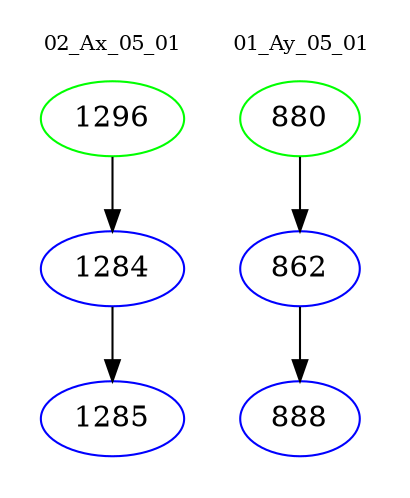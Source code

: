 digraph{
subgraph cluster_0 {
color = white
label = "02_Ax_05_01";
fontsize=10;
T0_1296 [label="1296", color="green"]
T0_1296 -> T0_1284 [color="black"]
T0_1284 [label="1284", color="blue"]
T0_1284 -> T0_1285 [color="black"]
T0_1285 [label="1285", color="blue"]
}
subgraph cluster_1 {
color = white
label = "01_Ay_05_01";
fontsize=10;
T1_880 [label="880", color="green"]
T1_880 -> T1_862 [color="black"]
T1_862 [label="862", color="blue"]
T1_862 -> T1_888 [color="black"]
T1_888 [label="888", color="blue"]
}
}
